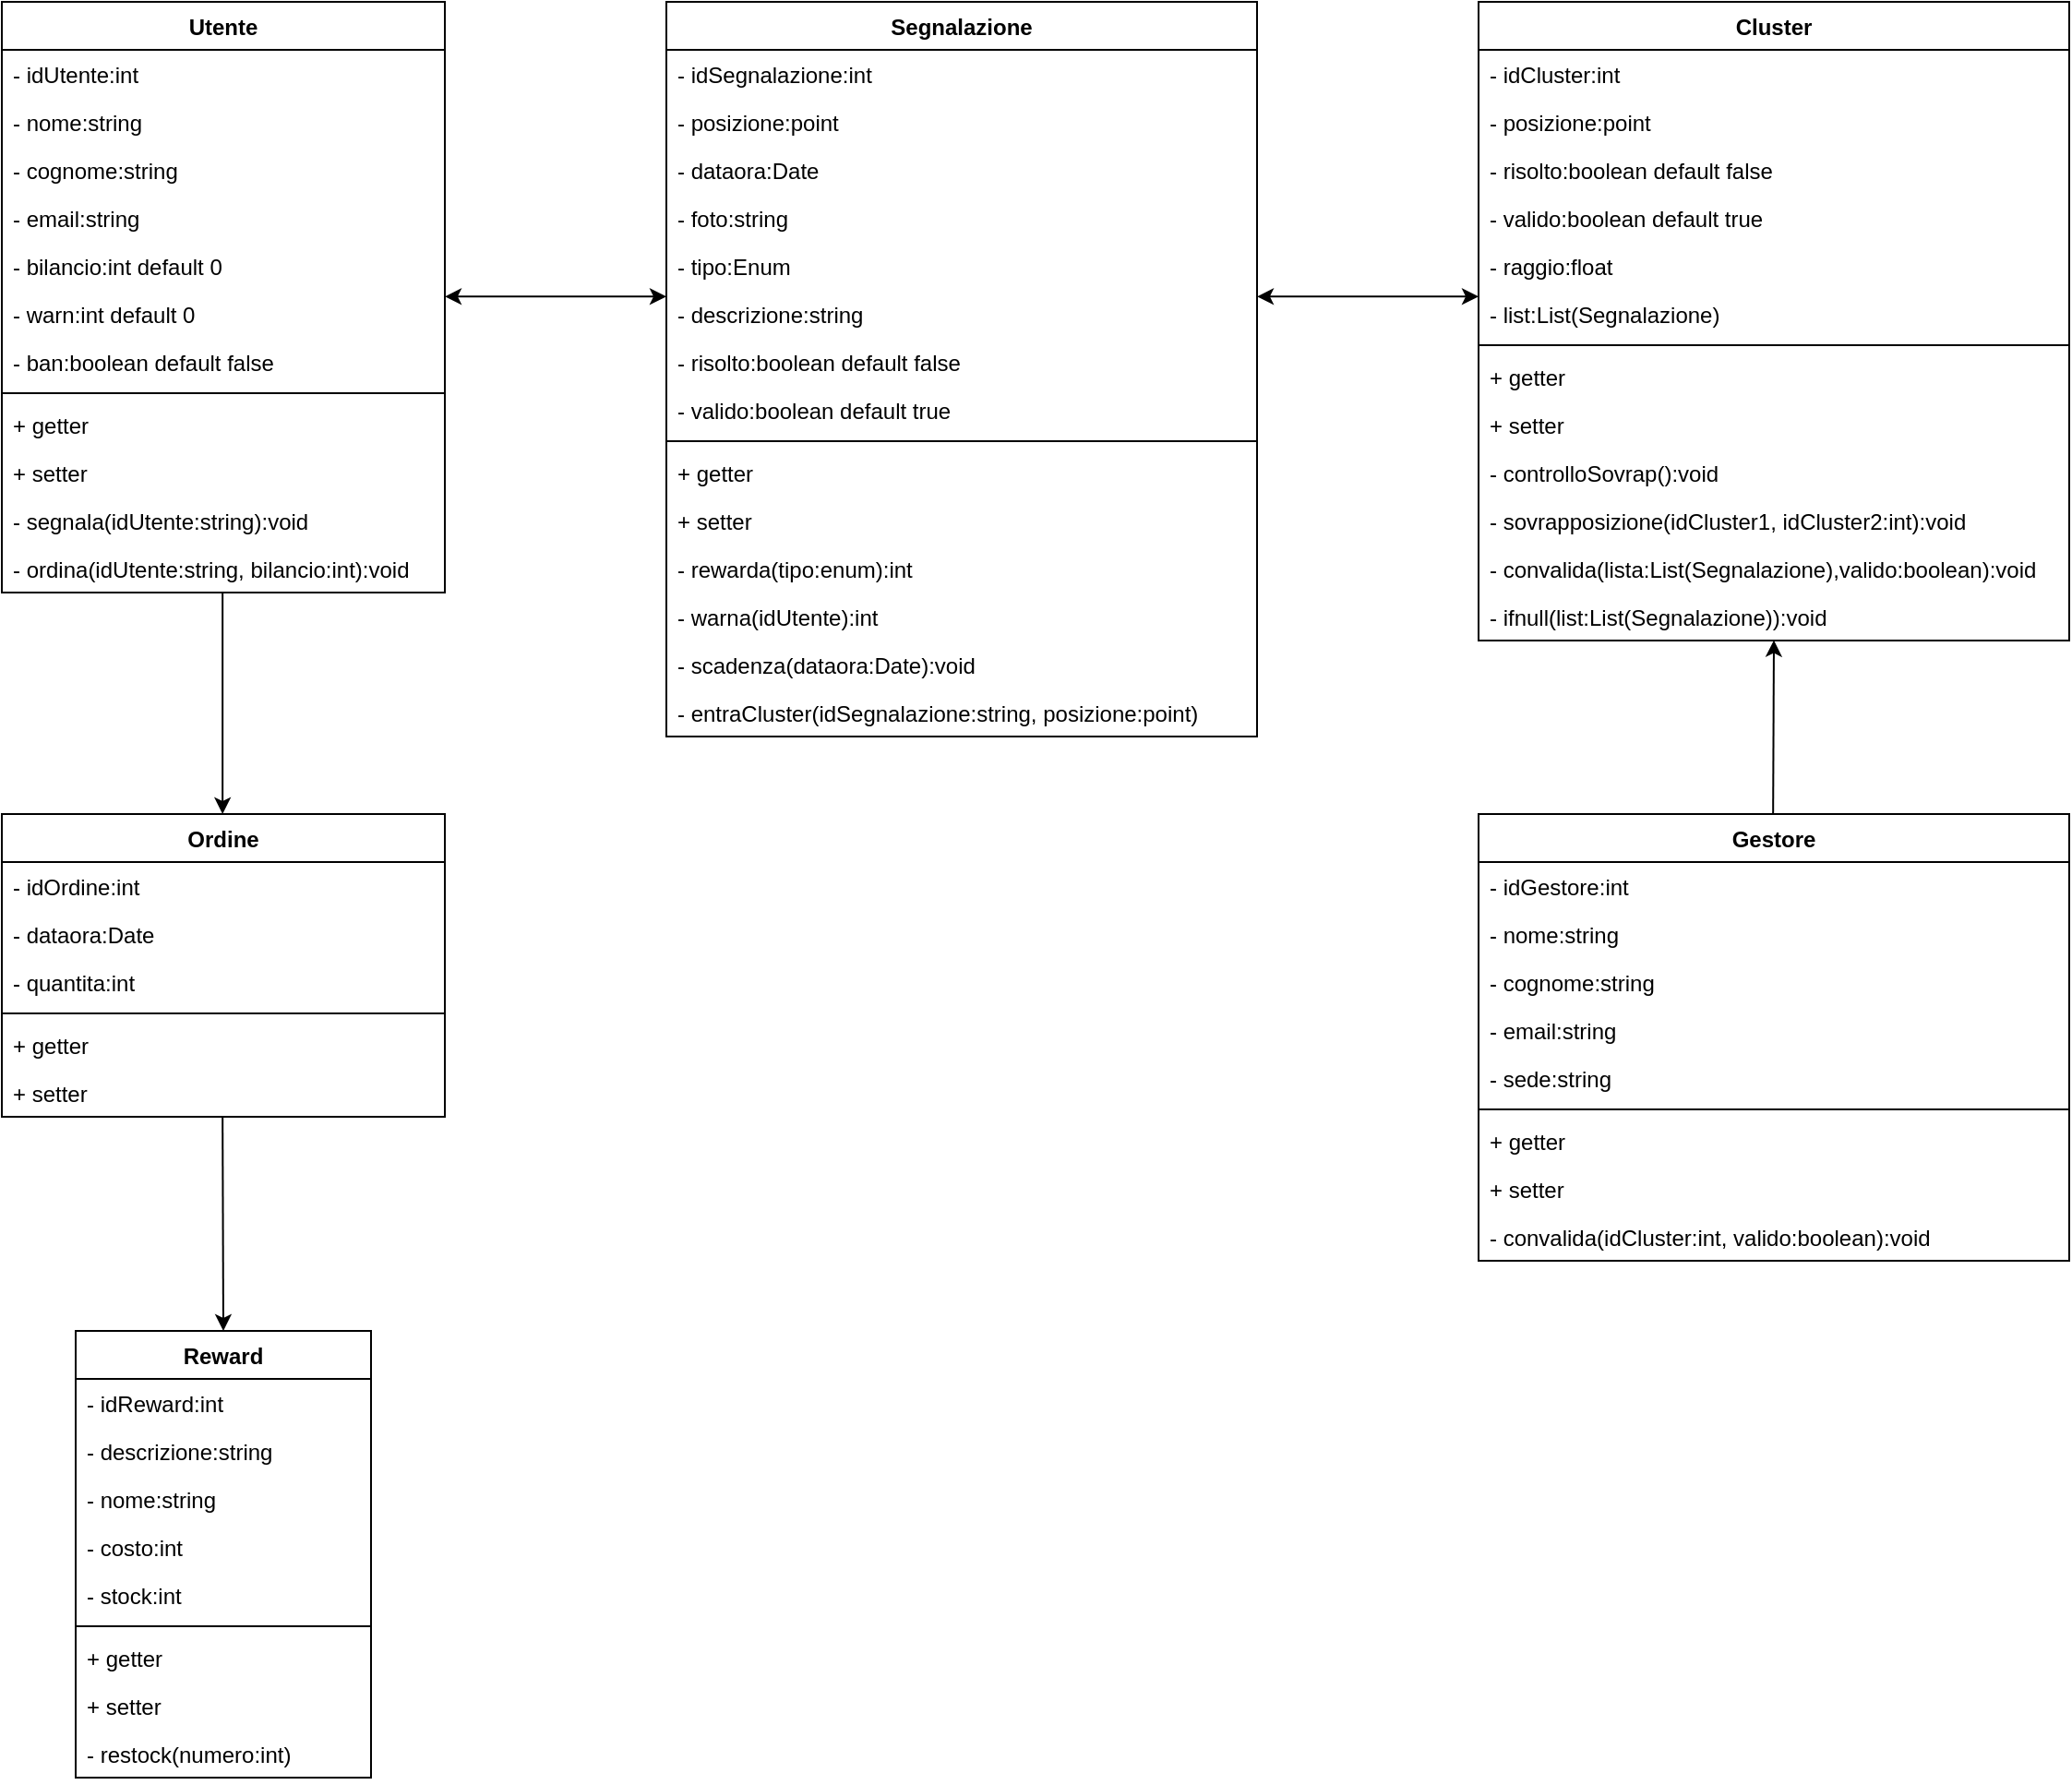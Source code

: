 <mxfile version="20.5.3" type="device"><diagram id="C5RBs43oDa-KdzZeNtuy" name="Page-1"><mxGraphModel dx="2078" dy="953" grid="1" gridSize="10" guides="1" tooltips="1" connect="1" arrows="1" fold="1" page="1" pageScale="1" pageWidth="827" pageHeight="1169" math="0" shadow="0"><root><mxCell id="WIyWlLk6GJQsqaUBKTNV-0"/><mxCell id="WIyWlLk6GJQsqaUBKTNV-1" parent="WIyWlLk6GJQsqaUBKTNV-0"/><mxCell id="rt5q1emuIBhbBJHsC6m--30" value="Utente" style="swimlane;fontStyle=1;align=center;verticalAlign=top;childLayout=stackLayout;horizontal=1;startSize=26;horizontalStack=0;resizeParent=1;resizeParentMax=0;resizeLast=0;collapsible=1;marginBottom=0;" vertex="1" parent="WIyWlLk6GJQsqaUBKTNV-1"><mxGeometry x="40" y="80" width="240" height="320" as="geometry"/></mxCell><mxCell id="rt5q1emuIBhbBJHsC6m--31" value="- idUtente:int" style="text;strokeColor=none;fillColor=none;align=left;verticalAlign=top;spacingLeft=4;spacingRight=4;overflow=hidden;rotatable=0;points=[[0,0.5],[1,0.5]];portConstraint=eastwest;" vertex="1" parent="rt5q1emuIBhbBJHsC6m--30"><mxGeometry y="26" width="240" height="26" as="geometry"/></mxCell><mxCell id="rt5q1emuIBhbBJHsC6m--34" value="- nome:string" style="text;strokeColor=none;fillColor=none;align=left;verticalAlign=top;spacingLeft=4;spacingRight=4;overflow=hidden;rotatable=0;points=[[0,0.5],[1,0.5]];portConstraint=eastwest;" vertex="1" parent="rt5q1emuIBhbBJHsC6m--30"><mxGeometry y="52" width="240" height="26" as="geometry"/></mxCell><mxCell id="rt5q1emuIBhbBJHsC6m--35" value="- cognome:string" style="text;strokeColor=none;fillColor=none;align=left;verticalAlign=top;spacingLeft=4;spacingRight=4;overflow=hidden;rotatable=0;points=[[0,0.5],[1,0.5]];portConstraint=eastwest;" vertex="1" parent="rt5q1emuIBhbBJHsC6m--30"><mxGeometry y="78" width="240" height="26" as="geometry"/></mxCell><mxCell id="rt5q1emuIBhbBJHsC6m--36" value="- email:string" style="text;strokeColor=none;fillColor=none;align=left;verticalAlign=top;spacingLeft=4;spacingRight=4;overflow=hidden;rotatable=0;points=[[0,0.5],[1,0.5]];portConstraint=eastwest;" vertex="1" parent="rt5q1emuIBhbBJHsC6m--30"><mxGeometry y="104" width="240" height="26" as="geometry"/></mxCell><mxCell id="rt5q1emuIBhbBJHsC6m--38" value="- bilancio:int default 0" style="text;strokeColor=none;fillColor=none;align=left;verticalAlign=top;spacingLeft=4;spacingRight=4;overflow=hidden;rotatable=0;points=[[0,0.5],[1,0.5]];portConstraint=eastwest;" vertex="1" parent="rt5q1emuIBhbBJHsC6m--30"><mxGeometry y="130" width="240" height="26" as="geometry"/></mxCell><mxCell id="rt5q1emuIBhbBJHsC6m--37" value="- warn:int default 0" style="text;strokeColor=none;fillColor=none;align=left;verticalAlign=top;spacingLeft=4;spacingRight=4;overflow=hidden;rotatable=0;points=[[0,0.5],[1,0.5]];portConstraint=eastwest;" vertex="1" parent="rt5q1emuIBhbBJHsC6m--30"><mxGeometry y="156" width="240" height="26" as="geometry"/></mxCell><mxCell id="rt5q1emuIBhbBJHsC6m--39" value="- ban:boolean default false" style="text;strokeColor=none;fillColor=none;align=left;verticalAlign=top;spacingLeft=4;spacingRight=4;overflow=hidden;rotatable=0;points=[[0,0.5],[1,0.5]];portConstraint=eastwest;" vertex="1" parent="rt5q1emuIBhbBJHsC6m--30"><mxGeometry y="182" width="240" height="26" as="geometry"/></mxCell><mxCell id="rt5q1emuIBhbBJHsC6m--32" value="" style="line;strokeWidth=1;fillColor=none;align=left;verticalAlign=middle;spacingTop=-1;spacingLeft=3;spacingRight=3;rotatable=0;labelPosition=right;points=[];portConstraint=eastwest;strokeColor=inherit;" vertex="1" parent="rt5q1emuIBhbBJHsC6m--30"><mxGeometry y="208" width="240" height="8" as="geometry"/></mxCell><mxCell id="rt5q1emuIBhbBJHsC6m--33" value="+ getter" style="text;strokeColor=none;fillColor=none;align=left;verticalAlign=top;spacingLeft=4;spacingRight=4;overflow=hidden;rotatable=0;points=[[0,0.5],[1,0.5]];portConstraint=eastwest;" vertex="1" parent="rt5q1emuIBhbBJHsC6m--30"><mxGeometry y="216" width="240" height="26" as="geometry"/></mxCell><mxCell id="rt5q1emuIBhbBJHsC6m--40" value="+ setter&#10;" style="text;strokeColor=none;fillColor=none;align=left;verticalAlign=top;spacingLeft=4;spacingRight=4;overflow=hidden;rotatable=0;points=[[0,0.5],[1,0.5]];portConstraint=eastwest;" vertex="1" parent="rt5q1emuIBhbBJHsC6m--30"><mxGeometry y="242" width="240" height="26" as="geometry"/></mxCell><mxCell id="rt5q1emuIBhbBJHsC6m--41" value="- segnala(idUtente:string):void" style="text;strokeColor=none;fillColor=none;align=left;verticalAlign=top;spacingLeft=4;spacingRight=4;overflow=hidden;rotatable=0;points=[[0,0.5],[1,0.5]];portConstraint=eastwest;" vertex="1" parent="rt5q1emuIBhbBJHsC6m--30"><mxGeometry y="268" width="240" height="26" as="geometry"/></mxCell><mxCell id="rt5q1emuIBhbBJHsC6m--42" value="- ordina(idUtente:string, bilancio:int):void" style="text;strokeColor=none;fillColor=none;align=left;verticalAlign=top;spacingLeft=4;spacingRight=4;overflow=hidden;rotatable=0;points=[[0,0.5],[1,0.5]];portConstraint=eastwest;" vertex="1" parent="rt5q1emuIBhbBJHsC6m--30"><mxGeometry y="294" width="240" height="26" as="geometry"/></mxCell><mxCell id="rt5q1emuIBhbBJHsC6m--43" value="Segnalazione" style="swimlane;fontStyle=1;align=center;verticalAlign=top;childLayout=stackLayout;horizontal=1;startSize=26;horizontalStack=0;resizeParent=1;resizeParentMax=0;resizeLast=0;collapsible=1;marginBottom=0;" vertex="1" parent="WIyWlLk6GJQsqaUBKTNV-1"><mxGeometry x="400" y="80" width="320" height="398" as="geometry"/></mxCell><mxCell id="rt5q1emuIBhbBJHsC6m--44" value="- idSegnalazione:int" style="text;strokeColor=none;fillColor=none;align=left;verticalAlign=top;spacingLeft=4;spacingRight=4;overflow=hidden;rotatable=0;points=[[0,0.5],[1,0.5]];portConstraint=eastwest;" vertex="1" parent="rt5q1emuIBhbBJHsC6m--43"><mxGeometry y="26" width="320" height="26" as="geometry"/></mxCell><mxCell id="rt5q1emuIBhbBJHsC6m--54" value="- posizione:point" style="text;strokeColor=none;fillColor=none;align=left;verticalAlign=top;spacingLeft=4;spacingRight=4;overflow=hidden;rotatable=0;points=[[0,0.5],[1,0.5]];portConstraint=eastwest;" vertex="1" parent="rt5q1emuIBhbBJHsC6m--43"><mxGeometry y="52" width="320" height="26" as="geometry"/></mxCell><mxCell id="rt5q1emuIBhbBJHsC6m--57" value="- dataora:Date" style="text;strokeColor=none;fillColor=none;align=left;verticalAlign=top;spacingLeft=4;spacingRight=4;overflow=hidden;rotatable=0;points=[[0,0.5],[1,0.5]];portConstraint=eastwest;" vertex="1" parent="rt5q1emuIBhbBJHsC6m--43"><mxGeometry y="78" width="320" height="26" as="geometry"/></mxCell><mxCell id="rt5q1emuIBhbBJHsC6m--53" value="- foto:string" style="text;strokeColor=none;fillColor=none;align=left;verticalAlign=top;spacingLeft=4;spacingRight=4;overflow=hidden;rotatable=0;points=[[0,0.5],[1,0.5]];portConstraint=eastwest;" vertex="1" parent="rt5q1emuIBhbBJHsC6m--43"><mxGeometry y="104" width="320" height="26" as="geometry"/></mxCell><mxCell id="rt5q1emuIBhbBJHsC6m--56" value="- tipo:Enum" style="text;strokeColor=none;fillColor=none;align=left;verticalAlign=top;spacingLeft=4;spacingRight=4;overflow=hidden;rotatable=0;points=[[0,0.5],[1,0.5]];portConstraint=eastwest;" vertex="1" parent="rt5q1emuIBhbBJHsC6m--43"><mxGeometry y="130" width="320" height="26" as="geometry"/></mxCell><mxCell id="rt5q1emuIBhbBJHsC6m--55" value="- descrizione:string" style="text;strokeColor=none;fillColor=none;align=left;verticalAlign=top;spacingLeft=4;spacingRight=4;overflow=hidden;rotatable=0;points=[[0,0.5],[1,0.5]];portConstraint=eastwest;" vertex="1" parent="rt5q1emuIBhbBJHsC6m--43"><mxGeometry y="156" width="320" height="26" as="geometry"/></mxCell><mxCell id="rt5q1emuIBhbBJHsC6m--496" value="- risolto:boolean default false" style="text;strokeColor=none;fillColor=none;align=left;verticalAlign=top;spacingLeft=4;spacingRight=4;overflow=hidden;rotatable=0;points=[[0,0.5],[1,0.5]];portConstraint=eastwest;" vertex="1" parent="rt5q1emuIBhbBJHsC6m--43"><mxGeometry y="182" width="320" height="26" as="geometry"/></mxCell><mxCell id="rt5q1emuIBhbBJHsC6m--499" value="- valido:boolean default true" style="text;strokeColor=none;fillColor=none;align=left;verticalAlign=top;spacingLeft=4;spacingRight=4;overflow=hidden;rotatable=0;points=[[0,0.5],[1,0.5]];portConstraint=eastwest;" vertex="1" parent="rt5q1emuIBhbBJHsC6m--43"><mxGeometry y="208" width="320" height="26" as="geometry"/></mxCell><mxCell id="rt5q1emuIBhbBJHsC6m--45" value="" style="line;strokeWidth=1;fillColor=none;align=left;verticalAlign=middle;spacingTop=-1;spacingLeft=3;spacingRight=3;rotatable=0;labelPosition=right;points=[];portConstraint=eastwest;strokeColor=inherit;" vertex="1" parent="rt5q1emuIBhbBJHsC6m--43"><mxGeometry y="234" width="320" height="8" as="geometry"/></mxCell><mxCell id="rt5q1emuIBhbBJHsC6m--46" value="+ getter" style="text;strokeColor=none;fillColor=none;align=left;verticalAlign=top;spacingLeft=4;spacingRight=4;overflow=hidden;rotatable=0;points=[[0,0.5],[1,0.5]];portConstraint=eastwest;" vertex="1" parent="rt5q1emuIBhbBJHsC6m--43"><mxGeometry y="242" width="320" height="26" as="geometry"/></mxCell><mxCell id="rt5q1emuIBhbBJHsC6m--61" value="+ setter" style="text;strokeColor=none;fillColor=none;align=left;verticalAlign=top;spacingLeft=4;spacingRight=4;overflow=hidden;rotatable=0;points=[[0,0.5],[1,0.5]];portConstraint=eastwest;" vertex="1" parent="rt5q1emuIBhbBJHsC6m--43"><mxGeometry y="268" width="320" height="26" as="geometry"/></mxCell><mxCell id="rt5q1emuIBhbBJHsC6m--62" value="- rewarda(tipo:enum):int" style="text;strokeColor=none;fillColor=none;align=left;verticalAlign=top;spacingLeft=4;spacingRight=4;overflow=hidden;rotatable=0;points=[[0,0.5],[1,0.5]];portConstraint=eastwest;" vertex="1" parent="rt5q1emuIBhbBJHsC6m--43"><mxGeometry y="294" width="320" height="26" as="geometry"/></mxCell><mxCell id="rt5q1emuIBhbBJHsC6m--64" value="- warna(idUtente):int" style="text;strokeColor=none;fillColor=none;align=left;verticalAlign=top;spacingLeft=4;spacingRight=4;overflow=hidden;rotatable=0;points=[[0,0.5],[1,0.5]];portConstraint=eastwest;" vertex="1" parent="rt5q1emuIBhbBJHsC6m--43"><mxGeometry y="320" width="320" height="26" as="geometry"/></mxCell><mxCell id="rt5q1emuIBhbBJHsC6m--65" value="- scadenza(dataora:Date):void" style="text;strokeColor=none;fillColor=none;align=left;verticalAlign=top;spacingLeft=4;spacingRight=4;overflow=hidden;rotatable=0;points=[[0,0.5],[1,0.5]];portConstraint=eastwest;" vertex="1" parent="rt5q1emuIBhbBJHsC6m--43"><mxGeometry y="346" width="320" height="26" as="geometry"/></mxCell><mxCell id="rt5q1emuIBhbBJHsC6m--63" value="- entraCluster(idSegnalazione:string, posizione:point)" style="text;strokeColor=none;fillColor=none;align=left;verticalAlign=top;spacingLeft=4;spacingRight=4;overflow=hidden;rotatable=0;points=[[0,0.5],[1,0.5]];portConstraint=eastwest;" vertex="1" parent="rt5q1emuIBhbBJHsC6m--43"><mxGeometry y="372" width="320" height="26" as="geometry"/></mxCell><mxCell id="rt5q1emuIBhbBJHsC6m--449" value="Cluster" style="swimlane;fontStyle=1;align=center;verticalAlign=top;childLayout=stackLayout;horizontal=1;startSize=26;horizontalStack=0;resizeParent=1;resizeParentMax=0;resizeLast=0;collapsible=1;marginBottom=0;" vertex="1" parent="WIyWlLk6GJQsqaUBKTNV-1"><mxGeometry x="840" y="80" width="320" height="346" as="geometry"/></mxCell><mxCell id="rt5q1emuIBhbBJHsC6m--450" value="- idCluster:int" style="text;strokeColor=none;fillColor=none;align=left;verticalAlign=top;spacingLeft=4;spacingRight=4;overflow=hidden;rotatable=0;points=[[0,0.5],[1,0.5]];portConstraint=eastwest;" vertex="1" parent="rt5q1emuIBhbBJHsC6m--449"><mxGeometry y="26" width="320" height="26" as="geometry"/></mxCell><mxCell id="rt5q1emuIBhbBJHsC6m--453" value="- posizione:point" style="text;strokeColor=none;fillColor=none;align=left;verticalAlign=top;spacingLeft=4;spacingRight=4;overflow=hidden;rotatable=0;points=[[0,0.5],[1,0.5]];portConstraint=eastwest;" vertex="1" parent="rt5q1emuIBhbBJHsC6m--449"><mxGeometry y="52" width="320" height="26" as="geometry"/></mxCell><mxCell id="rt5q1emuIBhbBJHsC6m--454" value="- risolto:boolean default false" style="text;strokeColor=none;fillColor=none;align=left;verticalAlign=top;spacingLeft=4;spacingRight=4;overflow=hidden;rotatable=0;points=[[0,0.5],[1,0.5]];portConstraint=eastwest;" vertex="1" parent="rt5q1emuIBhbBJHsC6m--449"><mxGeometry y="78" width="320" height="26" as="geometry"/></mxCell><mxCell id="rt5q1emuIBhbBJHsC6m--497" value="- valido:boolean default true" style="text;strokeColor=none;fillColor=none;align=left;verticalAlign=top;spacingLeft=4;spacingRight=4;overflow=hidden;rotatable=0;points=[[0,0.5],[1,0.5]];portConstraint=eastwest;" vertex="1" parent="rt5q1emuIBhbBJHsC6m--449"><mxGeometry y="104" width="320" height="26" as="geometry"/></mxCell><mxCell id="rt5q1emuIBhbBJHsC6m--455" value="- raggio:float" style="text;strokeColor=none;fillColor=none;align=left;verticalAlign=top;spacingLeft=4;spacingRight=4;overflow=hidden;rotatable=0;points=[[0,0.5],[1,0.5]];portConstraint=eastwest;" vertex="1" parent="rt5q1emuIBhbBJHsC6m--449"><mxGeometry y="130" width="320" height="26" as="geometry"/></mxCell><mxCell id="rt5q1emuIBhbBJHsC6m--460" value="- list:List(Segnalazione)" style="text;strokeColor=none;fillColor=none;align=left;verticalAlign=top;spacingLeft=4;spacingRight=4;overflow=hidden;rotatable=0;points=[[0,0.5],[1,0.5]];portConstraint=eastwest;" vertex="1" parent="rt5q1emuIBhbBJHsC6m--449"><mxGeometry y="156" width="320" height="26" as="geometry"/></mxCell><mxCell id="rt5q1emuIBhbBJHsC6m--451" value="" style="line;strokeWidth=1;fillColor=none;align=left;verticalAlign=middle;spacingTop=-1;spacingLeft=3;spacingRight=3;rotatable=0;labelPosition=right;points=[];portConstraint=eastwest;strokeColor=inherit;" vertex="1" parent="rt5q1emuIBhbBJHsC6m--449"><mxGeometry y="182" width="320" height="8" as="geometry"/></mxCell><mxCell id="rt5q1emuIBhbBJHsC6m--452" value="+ getter" style="text;strokeColor=none;fillColor=none;align=left;verticalAlign=top;spacingLeft=4;spacingRight=4;overflow=hidden;rotatable=0;points=[[0,0.5],[1,0.5]];portConstraint=eastwest;" vertex="1" parent="rt5q1emuIBhbBJHsC6m--449"><mxGeometry y="190" width="320" height="26" as="geometry"/></mxCell><mxCell id="rt5q1emuIBhbBJHsC6m--457" value="+ setter" style="text;strokeColor=none;fillColor=none;align=left;verticalAlign=top;spacingLeft=4;spacingRight=4;overflow=hidden;rotatable=0;points=[[0,0.5],[1,0.5]];portConstraint=eastwest;" vertex="1" parent="rt5q1emuIBhbBJHsC6m--449"><mxGeometry y="216" width="320" height="26" as="geometry"/></mxCell><mxCell id="rt5q1emuIBhbBJHsC6m--461" value="- controlloSovrap():void" style="text;strokeColor=none;fillColor=none;align=left;verticalAlign=top;spacingLeft=4;spacingRight=4;overflow=hidden;rotatable=0;points=[[0,0.5],[1,0.5]];portConstraint=eastwest;" vertex="1" parent="rt5q1emuIBhbBJHsC6m--449"><mxGeometry y="242" width="320" height="26" as="geometry"/></mxCell><mxCell id="rt5q1emuIBhbBJHsC6m--458" value="- sovrapposizione(idCluster1, idCluster2:int):void" style="text;strokeColor=none;fillColor=none;align=left;verticalAlign=top;spacingLeft=4;spacingRight=4;overflow=hidden;rotatable=0;points=[[0,0.5],[1,0.5]];portConstraint=eastwest;" vertex="1" parent="rt5q1emuIBhbBJHsC6m--449"><mxGeometry y="268" width="320" height="26" as="geometry"/></mxCell><mxCell id="rt5q1emuIBhbBJHsC6m--459" value="- convalida(lista:List(Segnalazione),valido:boolean):void" style="text;strokeColor=none;fillColor=none;align=left;verticalAlign=top;spacingLeft=4;spacingRight=4;overflow=hidden;rotatable=0;points=[[0,0.5],[1,0.5]];portConstraint=eastwest;" vertex="1" parent="rt5q1emuIBhbBJHsC6m--449"><mxGeometry y="294" width="320" height="26" as="geometry"/></mxCell><mxCell id="rt5q1emuIBhbBJHsC6m--500" value="- ifnull(list:List(Segnalazione)):void" style="text;strokeColor=none;fillColor=none;align=left;verticalAlign=top;spacingLeft=4;spacingRight=4;overflow=hidden;rotatable=0;points=[[0,0.5],[1,0.5]];portConstraint=eastwest;" vertex="1" parent="rt5q1emuIBhbBJHsC6m--449"><mxGeometry y="320" width="320" height="26" as="geometry"/></mxCell><mxCell id="rt5q1emuIBhbBJHsC6m--462" value="Gestore" style="swimlane;fontStyle=1;align=center;verticalAlign=top;childLayout=stackLayout;horizontal=1;startSize=26;horizontalStack=0;resizeParent=1;resizeParentMax=0;resizeLast=0;collapsible=1;marginBottom=0;" vertex="1" parent="WIyWlLk6GJQsqaUBKTNV-1"><mxGeometry x="840" y="520" width="320" height="242" as="geometry"/></mxCell><mxCell id="rt5q1emuIBhbBJHsC6m--463" value="- idGestore:int" style="text;strokeColor=none;fillColor=none;align=left;verticalAlign=top;spacingLeft=4;spacingRight=4;overflow=hidden;rotatable=0;points=[[0,0.5],[1,0.5]];portConstraint=eastwest;" vertex="1" parent="rt5q1emuIBhbBJHsC6m--462"><mxGeometry y="26" width="320" height="26" as="geometry"/></mxCell><mxCell id="rt5q1emuIBhbBJHsC6m--466" value="- nome:string" style="text;strokeColor=none;fillColor=none;align=left;verticalAlign=top;spacingLeft=4;spacingRight=4;overflow=hidden;rotatable=0;points=[[0,0.5],[1,0.5]];portConstraint=eastwest;" vertex="1" parent="rt5q1emuIBhbBJHsC6m--462"><mxGeometry y="52" width="320" height="26" as="geometry"/></mxCell><mxCell id="rt5q1emuIBhbBJHsC6m--467" value="- cognome:string" style="text;strokeColor=none;fillColor=none;align=left;verticalAlign=top;spacingLeft=4;spacingRight=4;overflow=hidden;rotatable=0;points=[[0,0.5],[1,0.5]];portConstraint=eastwest;" vertex="1" parent="rt5q1emuIBhbBJHsC6m--462"><mxGeometry y="78" width="320" height="26" as="geometry"/></mxCell><mxCell id="rt5q1emuIBhbBJHsC6m--468" value="- email:string" style="text;strokeColor=none;fillColor=none;align=left;verticalAlign=top;spacingLeft=4;spacingRight=4;overflow=hidden;rotatable=0;points=[[0,0.5],[1,0.5]];portConstraint=eastwest;" vertex="1" parent="rt5q1emuIBhbBJHsC6m--462"><mxGeometry y="104" width="320" height="26" as="geometry"/></mxCell><mxCell id="rt5q1emuIBhbBJHsC6m--469" value="- sede:string" style="text;strokeColor=none;fillColor=none;align=left;verticalAlign=top;spacingLeft=4;spacingRight=4;overflow=hidden;rotatable=0;points=[[0,0.5],[1,0.5]];portConstraint=eastwest;" vertex="1" parent="rt5q1emuIBhbBJHsC6m--462"><mxGeometry y="130" width="320" height="26" as="geometry"/></mxCell><mxCell id="rt5q1emuIBhbBJHsC6m--464" value="" style="line;strokeWidth=1;fillColor=none;align=left;verticalAlign=middle;spacingTop=-1;spacingLeft=3;spacingRight=3;rotatable=0;labelPosition=right;points=[];portConstraint=eastwest;strokeColor=inherit;" vertex="1" parent="rt5q1emuIBhbBJHsC6m--462"><mxGeometry y="156" width="320" height="8" as="geometry"/></mxCell><mxCell id="rt5q1emuIBhbBJHsC6m--465" value="+ getter" style="text;strokeColor=none;fillColor=none;align=left;verticalAlign=top;spacingLeft=4;spacingRight=4;overflow=hidden;rotatable=0;points=[[0,0.5],[1,0.5]];portConstraint=eastwest;" vertex="1" parent="rt5q1emuIBhbBJHsC6m--462"><mxGeometry y="164" width="320" height="26" as="geometry"/></mxCell><mxCell id="rt5q1emuIBhbBJHsC6m--470" value="+ setter" style="text;strokeColor=none;fillColor=none;align=left;verticalAlign=top;spacingLeft=4;spacingRight=4;overflow=hidden;rotatable=0;points=[[0,0.5],[1,0.5]];portConstraint=eastwest;" vertex="1" parent="rt5q1emuIBhbBJHsC6m--462"><mxGeometry y="190" width="320" height="26" as="geometry"/></mxCell><mxCell id="rt5q1emuIBhbBJHsC6m--471" value="- convalida(idCluster:int, valido:boolean):void" style="text;strokeColor=none;fillColor=none;align=left;verticalAlign=top;spacingLeft=4;spacingRight=4;overflow=hidden;rotatable=0;points=[[0,0.5],[1,0.5]];portConstraint=eastwest;" vertex="1" parent="rt5q1emuIBhbBJHsC6m--462"><mxGeometry y="216" width="320" height="26" as="geometry"/></mxCell><mxCell id="rt5q1emuIBhbBJHsC6m--472" value="Ordine" style="swimlane;fontStyle=1;align=center;verticalAlign=top;childLayout=stackLayout;horizontal=1;startSize=26;horizontalStack=0;resizeParent=1;resizeParentMax=0;resizeLast=0;collapsible=1;marginBottom=0;" vertex="1" parent="WIyWlLk6GJQsqaUBKTNV-1"><mxGeometry x="40" y="520" width="240" height="164" as="geometry"/></mxCell><mxCell id="rt5q1emuIBhbBJHsC6m--476" value="- idOrdine:int" style="text;strokeColor=none;fillColor=none;align=left;verticalAlign=top;spacingLeft=4;spacingRight=4;overflow=hidden;rotatable=0;points=[[0,0.5],[1,0.5]];portConstraint=eastwest;" vertex="1" parent="rt5q1emuIBhbBJHsC6m--472"><mxGeometry y="26" width="240" height="26" as="geometry"/></mxCell><mxCell id="rt5q1emuIBhbBJHsC6m--479" value="- dataora:Date" style="text;strokeColor=none;fillColor=none;align=left;verticalAlign=top;spacingLeft=4;spacingRight=4;overflow=hidden;rotatable=0;points=[[0,0.5],[1,0.5]];portConstraint=eastwest;" vertex="1" parent="rt5q1emuIBhbBJHsC6m--472"><mxGeometry y="52" width="240" height="26" as="geometry"/></mxCell><mxCell id="rt5q1emuIBhbBJHsC6m--504" value="- quantita:int" style="text;strokeColor=none;fillColor=none;align=left;verticalAlign=top;spacingLeft=4;spacingRight=4;overflow=hidden;rotatable=0;points=[[0,0.5],[1,0.5]];portConstraint=eastwest;" vertex="1" parent="rt5q1emuIBhbBJHsC6m--472"><mxGeometry y="78" width="240" height="26" as="geometry"/></mxCell><mxCell id="rt5q1emuIBhbBJHsC6m--474" value="" style="line;strokeWidth=1;fillColor=none;align=left;verticalAlign=middle;spacingTop=-1;spacingLeft=3;spacingRight=3;rotatable=0;labelPosition=right;points=[];portConstraint=eastwest;strokeColor=inherit;" vertex="1" parent="rt5q1emuIBhbBJHsC6m--472"><mxGeometry y="104" width="240" height="8" as="geometry"/></mxCell><mxCell id="rt5q1emuIBhbBJHsC6m--475" value="+ getter" style="text;strokeColor=none;fillColor=none;align=left;verticalAlign=top;spacingLeft=4;spacingRight=4;overflow=hidden;rotatable=0;points=[[0,0.5],[1,0.5]];portConstraint=eastwest;" vertex="1" parent="rt5q1emuIBhbBJHsC6m--472"><mxGeometry y="112" width="240" height="26" as="geometry"/></mxCell><mxCell id="rt5q1emuIBhbBJHsC6m--480" value="+ setter" style="text;strokeColor=none;fillColor=none;align=left;verticalAlign=top;spacingLeft=4;spacingRight=4;overflow=hidden;rotatable=0;points=[[0,0.5],[1,0.5]];portConstraint=eastwest;" vertex="1" parent="rt5q1emuIBhbBJHsC6m--472"><mxGeometry y="138" width="240" height="26" as="geometry"/></mxCell><mxCell id="rt5q1emuIBhbBJHsC6m--483" value="Reward" style="swimlane;fontStyle=1;align=center;verticalAlign=top;childLayout=stackLayout;horizontal=1;startSize=26;horizontalStack=0;resizeParent=1;resizeParentMax=0;resizeLast=0;collapsible=1;marginBottom=0;" vertex="1" parent="WIyWlLk6GJQsqaUBKTNV-1"><mxGeometry x="80" y="800" width="160" height="242" as="geometry"/></mxCell><mxCell id="rt5q1emuIBhbBJHsC6m--484" value="- idReward:int" style="text;strokeColor=none;fillColor=none;align=left;verticalAlign=top;spacingLeft=4;spacingRight=4;overflow=hidden;rotatable=0;points=[[0,0.5],[1,0.5]];portConstraint=eastwest;" vertex="1" parent="rt5q1emuIBhbBJHsC6m--483"><mxGeometry y="26" width="160" height="26" as="geometry"/></mxCell><mxCell id="rt5q1emuIBhbBJHsC6m--487" value="- descrizione:string" style="text;strokeColor=none;fillColor=none;align=left;verticalAlign=top;spacingLeft=4;spacingRight=4;overflow=hidden;rotatable=0;points=[[0,0.5],[1,0.5]];portConstraint=eastwest;" vertex="1" parent="rt5q1emuIBhbBJHsC6m--483"><mxGeometry y="52" width="160" height="26" as="geometry"/></mxCell><mxCell id="rt5q1emuIBhbBJHsC6m--488" value="- nome:string" style="text;strokeColor=none;fillColor=none;align=left;verticalAlign=top;spacingLeft=4;spacingRight=4;overflow=hidden;rotatable=0;points=[[0,0.5],[1,0.5]];portConstraint=eastwest;" vertex="1" parent="rt5q1emuIBhbBJHsC6m--483"><mxGeometry y="78" width="160" height="26" as="geometry"/></mxCell><mxCell id="rt5q1emuIBhbBJHsC6m--489" value="- costo:int" style="text;strokeColor=none;fillColor=none;align=left;verticalAlign=top;spacingLeft=4;spacingRight=4;overflow=hidden;rotatable=0;points=[[0,0.5],[1,0.5]];portConstraint=eastwest;" vertex="1" parent="rt5q1emuIBhbBJHsC6m--483"><mxGeometry y="104" width="160" height="26" as="geometry"/></mxCell><mxCell id="rt5q1emuIBhbBJHsC6m--491" value="- stock:int" style="text;strokeColor=none;fillColor=none;align=left;verticalAlign=top;spacingLeft=4;spacingRight=4;overflow=hidden;rotatable=0;points=[[0,0.5],[1,0.5]];portConstraint=eastwest;" vertex="1" parent="rt5q1emuIBhbBJHsC6m--483"><mxGeometry y="130" width="160" height="26" as="geometry"/></mxCell><mxCell id="rt5q1emuIBhbBJHsC6m--485" value="" style="line;strokeWidth=1;fillColor=none;align=left;verticalAlign=middle;spacingTop=-1;spacingLeft=3;spacingRight=3;rotatable=0;labelPosition=right;points=[];portConstraint=eastwest;strokeColor=inherit;" vertex="1" parent="rt5q1emuIBhbBJHsC6m--483"><mxGeometry y="156" width="160" height="8" as="geometry"/></mxCell><mxCell id="rt5q1emuIBhbBJHsC6m--486" value="+ getter" style="text;strokeColor=none;fillColor=none;align=left;verticalAlign=top;spacingLeft=4;spacingRight=4;overflow=hidden;rotatable=0;points=[[0,0.5],[1,0.5]];portConstraint=eastwest;" vertex="1" parent="rt5q1emuIBhbBJHsC6m--483"><mxGeometry y="164" width="160" height="26" as="geometry"/></mxCell><mxCell id="rt5q1emuIBhbBJHsC6m--492" value="+ setter" style="text;strokeColor=none;fillColor=none;align=left;verticalAlign=top;spacingLeft=4;spacingRight=4;overflow=hidden;rotatable=0;points=[[0,0.5],[1,0.5]];portConstraint=eastwest;" vertex="1" parent="rt5q1emuIBhbBJHsC6m--483"><mxGeometry y="190" width="160" height="26" as="geometry"/></mxCell><mxCell id="rt5q1emuIBhbBJHsC6m--502" value="- restock(numero:int)" style="text;strokeColor=none;fillColor=none;align=left;verticalAlign=top;spacingLeft=4;spacingRight=4;overflow=hidden;rotatable=0;points=[[0,0.5],[1,0.5]];portConstraint=eastwest;" vertex="1" parent="rt5q1emuIBhbBJHsC6m--483"><mxGeometry y="216" width="160" height="26" as="geometry"/></mxCell><mxCell id="rt5q1emuIBhbBJHsC6m--493" value="" style="endArrow=classic;startArrow=classic;html=1;rounded=0;" edge="1" parent="WIyWlLk6GJQsqaUBKTNV-1"><mxGeometry width="50" height="50" relative="1" as="geometry"><mxPoint x="280" y="239.66" as="sourcePoint"/><mxPoint x="400" y="239.66" as="targetPoint"/></mxGeometry></mxCell><mxCell id="rt5q1emuIBhbBJHsC6m--494" value="" style="endArrow=classic;startArrow=classic;html=1;rounded=0;" edge="1" parent="WIyWlLk6GJQsqaUBKTNV-1"><mxGeometry width="50" height="50" relative="1" as="geometry"><mxPoint x="720" y="239.66" as="sourcePoint"/><mxPoint x="840" y="239.66" as="targetPoint"/></mxGeometry></mxCell><mxCell id="rt5q1emuIBhbBJHsC6m--495" value="" style="endArrow=classic;html=1;rounded=0;entryX=0.5;entryY=0.994;entryDx=0;entryDy=0;entryPerimeter=0;" edge="1" parent="WIyWlLk6GJQsqaUBKTNV-1" target="rt5q1emuIBhbBJHsC6m--500"><mxGeometry width="50" height="50" relative="1" as="geometry"><mxPoint x="999.58" y="520" as="sourcePoint"/><mxPoint x="999.92" y="430" as="targetPoint"/></mxGeometry></mxCell><mxCell id="rt5q1emuIBhbBJHsC6m--505" value="" style="endArrow=classic;html=1;rounded=0;" edge="1" parent="WIyWlLk6GJQsqaUBKTNV-1"><mxGeometry width="50" height="50" relative="1" as="geometry"><mxPoint x="159.58" y="400" as="sourcePoint"/><mxPoint x="159.58" y="520" as="targetPoint"/></mxGeometry></mxCell><mxCell id="rt5q1emuIBhbBJHsC6m--510" value="" style="endArrow=classic;html=1;rounded=0;entryX=0.5;entryY=0;entryDx=0;entryDy=0;" edge="1" parent="WIyWlLk6GJQsqaUBKTNV-1" target="rt5q1emuIBhbBJHsC6m--483"><mxGeometry width="50" height="50" relative="1" as="geometry"><mxPoint x="159.58" y="684" as="sourcePoint"/><mxPoint x="159.58" y="794" as="targetPoint"/></mxGeometry></mxCell></root></mxGraphModel></diagram></mxfile>
